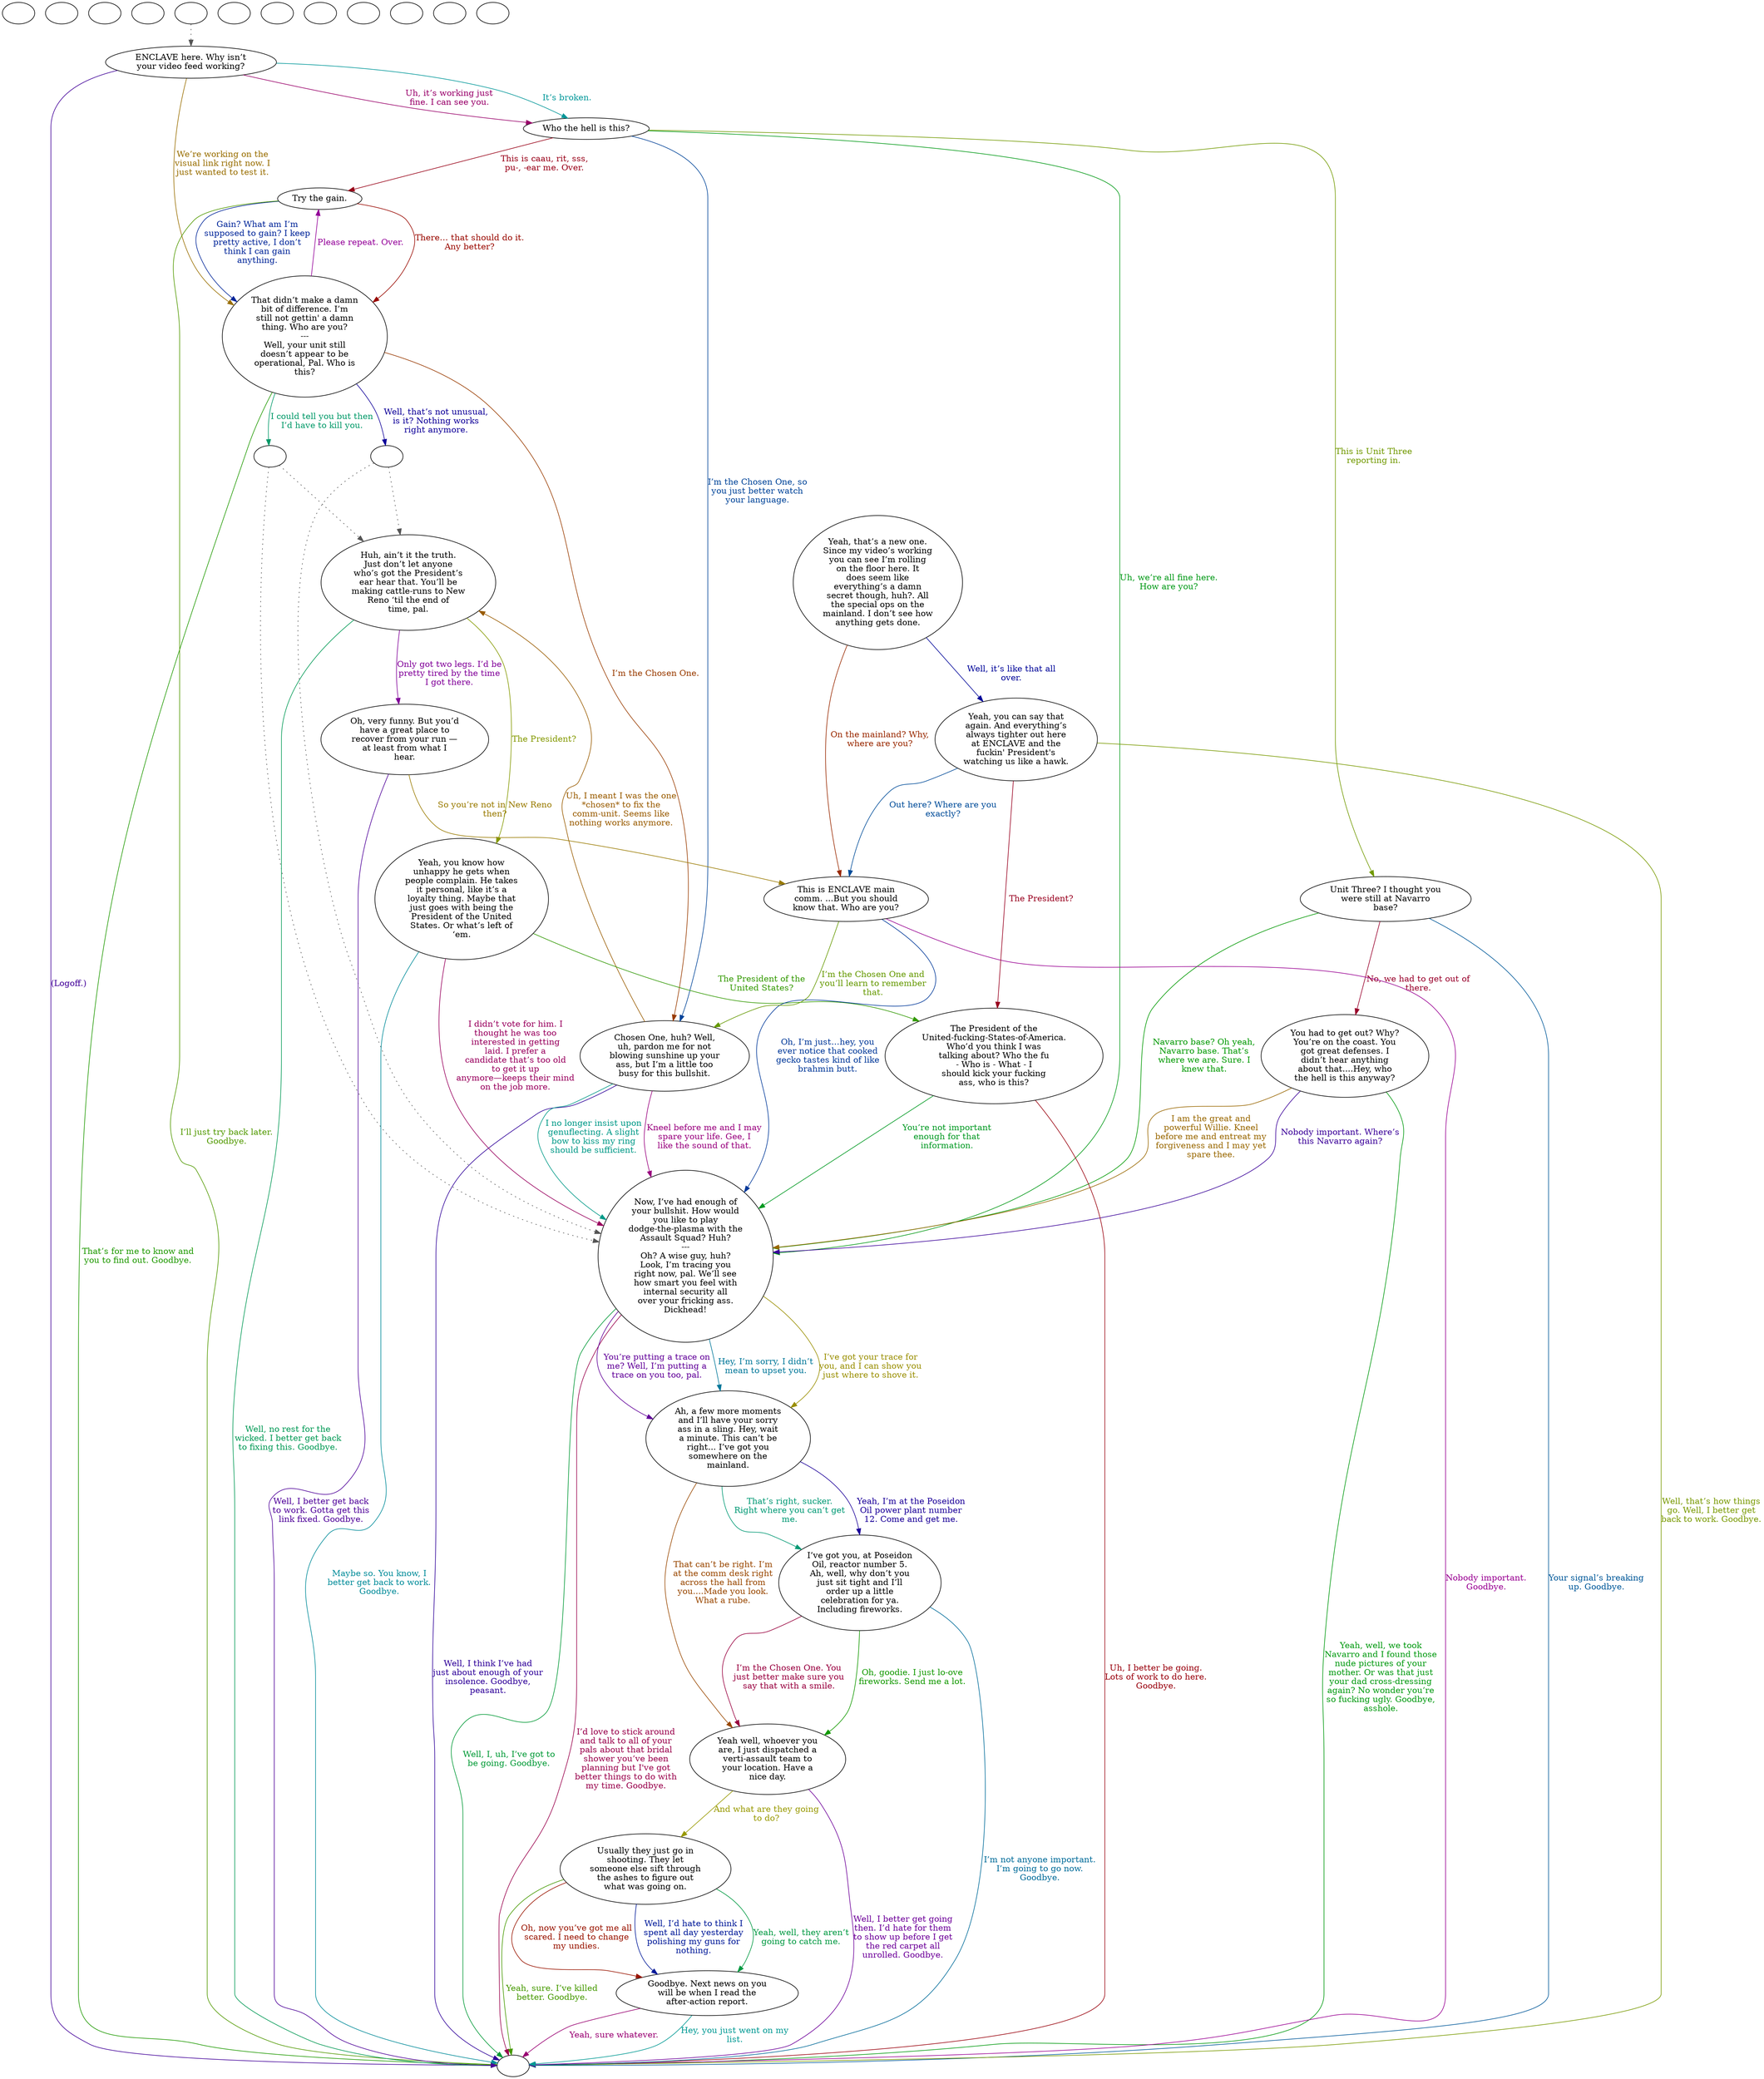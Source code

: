 digraph gcpacoff {
  "checkPartyMembersNearDoor" [style=filled       fillcolor="#FFFFFF"       color="#000000"]
  "checkPartyMembersNearDoor" [label=""]
  "start" [style=filled       fillcolor="#FFFFFF"       color="#000000"]
  "start" [label=""]
  "critter_p_proc" [style=filled       fillcolor="#FFFFFF"       color="#000000"]
  "critter_p_proc" [label=""]
  "pickup_p_proc" [style=filled       fillcolor="#FFFFFF"       color="#000000"]
  "pickup_p_proc" [label=""]
  "talk_p_proc" [style=filled       fillcolor="#FFFFFF"       color="#000000"]
  "talk_p_proc" -> "Node001" [style=dotted color="#555555"]
  "talk_p_proc" [label=""]
  "destroy_p_proc" [style=filled       fillcolor="#FFFFFF"       color="#000000"]
  "destroy_p_proc" [label=""]
  "look_at_p_proc" [style=filled       fillcolor="#FFFFFF"       color="#000000"]
  "look_at_p_proc" [label=""]
  "description_p_proc" [style=filled       fillcolor="#FFFFFF"       color="#000000"]
  "description_p_proc" [label=""]
  "use_skill_on_p_proc" [style=filled       fillcolor="#FFFFFF"       color="#000000"]
  "use_skill_on_p_proc" [label=""]
  "damage_p_proc" [style=filled       fillcolor="#FFFFFF"       color="#000000"]
  "damage_p_proc" [label=""]
  "map_enter_p_proc" [style=filled       fillcolor="#FFFFFF"       color="#000000"]
  "map_enter_p_proc" [label=""]
  "Node001" [style=filled       fillcolor="#FFFFFF"       color="#000000"]
  "Node001" [label="ENCLAVE here. Why isn’t\nyour video feed working?"]
  "Node001" -> "Node002" [label="Uh, it’s working just\nfine. I can see you." color="#99006A" fontcolor="#99006A"]
  "Node001" -> "Node002" [label="It’s broken." color="#009799" fontcolor="#009799"]
  "Node001" -> "Node003" [label="We’re working on the\nvisual link right now. I\njust wanted to test it." color="#996E00" fontcolor="#996E00"]
  "Node001" -> "Node999" [label="(Logoff.)" color="#420099" fontcolor="#420099"]
  "Node002" [style=filled       fillcolor="#FFFFFF"       color="#000000"]
  "Node002" [label="Who the hell is this?"]
  "Node002" -> "Node004" [label="Uh, we’re all fine here.\nHow are you?" color="#009915" fontcolor="#009915"]
  "Node002" -> "Node005" [label="This is caau, rit, sss,\npu-, -ear me. Over." color="#990018" fontcolor="#990018"]
  "Node002" -> "Node006" [label="I’m the Chosen One, so\nyou just better watch\nyour language." color="#004499" fontcolor="#004499"]
  "Node002" -> "Node007" [label="This is Unit Three\nreporting in." color="#719900" fontcolor="#719900"]
  "Node003" [style=filled       fillcolor="#FFFFFF"       color="#000000"]
  "Node003" [label="That didn’t make a damn\nbit of difference. I’m\nstill not gettin' a damn\nthing. Who are you?\n---\nWell, your unit still\ndoesn’t appear to be\noperational, Pal. Who is\nthis?"]
  "Node003" -> "Node005" [label="Please repeat. Over." color="#940099" fontcolor="#940099"]
  "Node003" -> "Node920" [label="I could tell you but then\nI’d have to kill you." color="#009968" fontcolor="#009968"]
  "Node003" -> "Node006" [label="I’m the Chosen One." color="#993B00" fontcolor="#993B00"]
  "Node003" -> "Node930" [label="Well, that’s not unusual,\nis it? Nothing works\nright anymore." color="#0E0099" fontcolor="#0E0099"]
  "Node003" -> "Node999" [label="That’s for me to know and\nyou to find out. Goodbye." color="#1E9900" fontcolor="#1E9900"]
  "Node004" [style=filled       fillcolor="#FFFFFF"       color="#000000"]
  "Node004" [label="Now, I’ve had enough of\nyour bullshit. How would\nyou like to play\ndodge-the-plasma with the\nAssault Squad? Huh?\n---\nOh? A wise guy, huh?\nLook, I’m tracing you\nright now, pal. We’ll see\nhow smart you feel with\ninternal security all\nover your fricking ass.\nDickhead!"]
  "Node004" -> "Node999" [label="I’d love to stick around\nand talk to all of your\npals about that bridal\nshower you’ve been\nplanning but I've got\nbetter things to do with\nmy time. Goodbye." color="#99004B" fontcolor="#99004B"]
  "Node004" -> "Node014" [label="Hey, I’m sorry, I didn’t\nmean to upset you." color="#007799" fontcolor="#007799"]
  "Node004" -> "Node014" [label="I’ve got your trace for\nyou, and I can show you\njust where to shove it." color="#998E00" fontcolor="#998E00"]
  "Node004" -> "Node014" [label="You’re putting a trace on\nme? Well, I’m putting a\ntrace on you too, pal." color="#610099" fontcolor="#610099"]
  "Node004" -> "Node999" [label="Well, I, uh, I’ve got to\nbe going. Goodbye." color="#009935" fontcolor="#009935"]
  "Node005" [style=filled       fillcolor="#FFFFFF"       color="#000000"]
  "Node005" [label="Try the gain."]
  "Node005" -> "Node003" [label="There… that should do it.\nAny better?" color="#990800" fontcolor="#990800"]
  "Node005" -> "Node003" [label="Gain? What am I’m\nsupposed to gain? I keep\npretty active, I don’t\nthink I can gain\nanything." color="#002599" fontcolor="#002599"]
  "Node005" -> "Node999" [label="I’ll just try back later.\nGoodbye." color="#519900" fontcolor="#519900"]
  "Node006" [style=filled       fillcolor="#FFFFFF"       color="#000000"]
  "Node006" [label="Chosen One, huh? Well,\nuh, pardon me for not\nblowing sunshine up your\nass, but I’m a little too\nbusy for this bullshit."]
  "Node006" -> "Node004" [label="Kneel before me and I may\nspare your life. Gee, I\nlike the sound of that." color="#99007E" fontcolor="#99007E"]
  "Node006" -> "Node004" [label="I no longer insist upon\ngenuflecting. A slight\nbow to kiss my ring\nshould be sufficient." color="#009987" fontcolor="#009987"]
  "Node006" -> "Node008" [label="Uh, I meant I was the one\n*chosen* to fix the\ncomm-unit. Seems like\nnothing works anymore." color="#995B00" fontcolor="#995B00"]
  "Node006" -> "Node999" [label="Well, I think I’ve had\njust about enough of your\ninsolence. Goodbye,\npeasant." color="#2E0099" fontcolor="#2E0099"]
  "Node007" [style=filled       fillcolor="#FFFFFF"       color="#000000"]
  "Node007" [label="Unit Three? I thought you\nwere still at Navarro\nbase?"]
  "Node007" -> "Node004" [label="Navarro base? Oh yeah,\nNavarro base. That’s\nwhere we are. Sure. I\nknew that." color="#009901" fontcolor="#009901"]
  "Node007" -> "Node019" [label="No, we had to get out of\nthere." color="#99002B" fontcolor="#99002B"]
  "Node007" -> "Node999" [label="Your signal’s breaking\nup. Goodbye." color="#005899" fontcolor="#005899"]
  "Node008" [style=filled       fillcolor="#FFFFFF"       color="#000000"]
  "Node008" [label="Huh, ain’t it the truth.\nJust don’t let anyone\nwho’s got the President’s\near hear that. You’ll be\nmaking cattle-runs to New\nReno ‘til the end of\ntime, pal."]
  "Node008" -> "Node010" [label="The President?" color="#849900" fontcolor="#849900"]
  "Node008" -> "Node011" [label="Only got two legs. I’d be\npretty tired by the time\nI got there." color="#810099" fontcolor="#810099"]
  "Node008" -> "Node999" [label="Well, no rest for the\nwicked. I better get back\nto fixing this. Goodbye." color="#009954" fontcolor="#009954"]
  "Node009" [style=filled       fillcolor="#FFFFFF"       color="#000000"]
  "Node009" [label="Yeah, that’s a new one.\nSince my video’s working\nyou can see I’m rolling\non the floor here. It\ndoes seem like\neverything’s a damn\nsecret though, huh?. All\nthe special ops on the\nmainland. I don’t see how\nanything gets done."]
  "Node009" -> "Node013" [label="On the mainland? Why,\nwhere are you?" color="#992800" fontcolor="#992800"]
  "Node009" -> "Node020" [label="Well, it’s like that all\nover." color="#000599" fontcolor="#000599"]
  "Node010" [style=filled       fillcolor="#FFFFFF"       color="#000000"]
  "Node010" [label="Yeah, you know how\nunhappy he gets when\npeople complain. He takes\nit personal, like it’s a\nloyalty thing. Maybe that\njust goes with being the\nPresident of the United\nStates. Or what’s left of\n‘em."]
  "Node010" -> "Node012" [label="The President of the\nUnited States?" color="#329900" fontcolor="#329900"]
  "Node010" -> "Node004" [label="I didn’t vote for him. I\nthought he was too\ninterested in getting\nlaid. I prefer a\ncandidate that’s too old\nto get it up\nanymore—keeps their mind\non the job more." color="#99005E" fontcolor="#99005E"]
  "Node010" -> "Node999" [label="Maybe so. You know, I\nbetter get back to work.\nGoodbye." color="#008B99" fontcolor="#008B99"]
  "Node011" [style=filled       fillcolor="#FFFFFF"       color="#000000"]
  "Node011" [label="Oh, very funny. But you’d\nhave a great place to\nrecover from your run —\nat least from what I\nhear."]
  "Node011" -> "Node013" [label="So you’re not in New Reno\nthen?" color="#997A00" fontcolor="#997A00"]
  "Node011" -> "Node999" [label="Well, I better get back\nto work. Gotta get this\nlink fixed. Goodbye." color="#4E0099" fontcolor="#4E0099"]
  "Node012" [style=filled       fillcolor="#FFFFFF"       color="#000000"]
  "Node012" [label="The President of the\nUnited-fucking-States-of-America.\nWho’d you think I was\ntalking about? Who the fu\n- Who is - What - I\nshould kick your fucking\nass, who is this?"]
  "Node012" -> "Node004" [label="You’re not important\nenough for that\ninformation." color="#009921" fontcolor="#009921"]
  "Node012" -> "Node999" [label="Uh, I better be going.\nLots of work to do here.\nGoodbye." color="#99000C" fontcolor="#99000C"]
  "Node013" [style=filled       fillcolor="#FFFFFF"       color="#000000"]
  "Node013" [label="This is ENCLAVE main\ncomm. ...But you should\nknow that. Who are you?"]
  "Node013" -> "Node004" [label="Oh, I’m just…hey, you\never notice that cooked\ngecko tastes kind of like\nbrahmin butt." color="#003899" fontcolor="#003899"]
  "Node013" -> "Node006" [label="I’m the Chosen One and\nyou’ll learn to remember\nthat." color="#659900" fontcolor="#659900"]
  "Node013" -> "Node999" [label="Nobody important.\nGoodbye." color="#990092" fontcolor="#990092"]
  "Node014" [style=filled       fillcolor="#FFFFFF"       color="#000000"]
  "Node014" [label="Ah, a few more moments\nand I’ll have your sorry\nass in a sling. Hey, wait\na minute. This can’t be\nright... I’ve got you\nsomewhere on the\nmainland."]
  "Node014" -> "Node015" [label="That’s right, sucker.\nRight where you can’t get\nme." color="#009974" fontcolor="#009974"]
  "Node014" -> "Node016" [label="That can’t be right. I’m\nat the comm desk right\nacross the hall from\nyou....Made you look.\nWhat a rube." color="#994700" fontcolor="#994700"]
  "Node014" -> "Node015" [label="Yeah, I’m at the Poseidon\nOil power plant number\n12. Come and get me." color="#1B0099" fontcolor="#1B0099"]
  "Node015" [style=filled       fillcolor="#FFFFFF"       color="#000000"]
  "Node015" [label="I’ve got you, at Poseidon\nOil, reactor number 5.\nAh, well, why don’t you\njust sit tight and I’ll\norder up a little\ncelebration for ya.\nIncluding fireworks."]
  "Node015" -> "Node016" [label="Oh, goodie. I just lo-ove\nfireworks. Send me a lot." color="#129900" fontcolor="#129900"]
  "Node015" -> "Node016" [label="I’m the Chosen One. You\njust better make sure you\nsay that with a smile." color="#99003F" fontcolor="#99003F"]
  "Node015" -> "Node999" [label="I’m not anyone important.\nI’m going to go now.\nGoodbye." color="#006B99" fontcolor="#006B99"]
  "Node016" [style=filled       fillcolor="#FFFFFF"       color="#000000"]
  "Node016" [label="Yeah well, whoever you\nare, I just dispatched a\nverti-assault team to\nyour location. Have a\nnice day."]
  "Node016" -> "Node017" [label="And what are they going\nto do?" color="#989900" fontcolor="#989900"]
  "Node016" -> "Node999" [label="Well, I better get going\nthen. I’d hate for them\nto show up before I get\nthe red carpet all\nunrolled. Goodbye." color="#6D0099" fontcolor="#6D0099"]
  "Node017" [style=filled       fillcolor="#FFFFFF"       color="#000000"]
  "Node017" [label="Usually they just go in\nshooting. They let\nsomeone else sift through\nthe ashes to figure out\nwhat was going on."]
  "Node017" -> "Node018" [label="Yeah, well, they aren’t\ngoing to catch me." color="#009941" fontcolor="#009941"]
  "Node017" -> "Node018" [label="Oh, now you’ve got me all\nscared. I need to change\nmy undies." color="#991400" fontcolor="#991400"]
  "Node017" -> "Node018" [label="Well, I’d hate to think I\nspent all day yesterday\npolishing my guns for\nnothing." color="#001999" fontcolor="#001999"]
  "Node017" -> "Node999" [label="Yeah, sure. I’ve killed\nbetter. Goodbye." color="#459900" fontcolor="#459900"]
  "Node018" [style=filled       fillcolor="#FFFFFF"       color="#000000"]
  "Node018" [label="Goodbye. Next news on you\nwill be when I read the\nafter-action report."]
  "Node018" -> "Node999" [label="Yeah, sure whatever." color="#990072" fontcolor="#990072"]
  "Node018" -> "Node999" [label="Hey, you just went on my\nlist." color="#009993" fontcolor="#009993"]
  "Node019" [style=filled       fillcolor="#FFFFFF"       color="#000000"]
  "Node019" [label="You had to get out? Why?\nYou’re on the coast. You\ngot great defenses. I\ndidn’t hear anything\nabout that....Hey, who\nthe hell is this anyway?"]
  "Node019" -> "Node004" [label="I am the great and\npowerful Willie. Kneel\nbefore me and entreat my\nforgiveness and I may yet\nspare thee." color="#996700" fontcolor="#996700"]
  "Node019" -> "Node004" [label="Nobody important. Where’s\nthis Navarro again?" color="#3A0099" fontcolor="#3A0099"]
  "Node019" -> "Node999" [label="Yeah, well, we took\nNavarro and I found those\nnude pictures of your\nmother. Or was that just\nyour dad cross-dressing\nagain? No wonder you’re\nso fucking ugly. Goodbye,\nasshole." color="#00990E" fontcolor="#00990E"]
  "Node020" [style=filled       fillcolor="#FFFFFF"       color="#000000"]
  "Node020" [label="Yeah, you can say that\nagain. And everything’s\nalways tighter out here\nat ENCLAVE and the\nfuckin' President's\nwatching us like a hawk."]
  "Node020" -> "Node012" [label="The President?" color="#99001F" fontcolor="#99001F"]
  "Node020" -> "Node013" [label="Out here? Where are you\nexactly?" color="#004C99" fontcolor="#004C99"]
  "Node020" -> "Node999" [label="Well, that’s how things\ngo. Well, I better get\nback to work. Goodbye." color="#789900" fontcolor="#789900"]
  "Node920" [style=filled       fillcolor="#FFFFFF"       color="#000000"]
  "Node920" -> "Node008" [style=dotted color="#555555"]
  "Node920" -> "Node004" [style=dotted color="#555555"]
  "Node920" [label=""]
  "Node930" [style=filled       fillcolor="#FFFFFF"       color="#000000"]
  "Node930" -> "Node008" [style=dotted color="#555555"]
  "Node930" -> "Node004" [style=dotted color="#555555"]
  "Node930" [label=""]
  "Node998" [style=filled       fillcolor="#FFFFFF"       color="#000000"]
  "Node998" [label=""]
  "Node999" [style=filled       fillcolor="#FFFFFF"       color="#000000"]
  "Node999" [label=""]
}